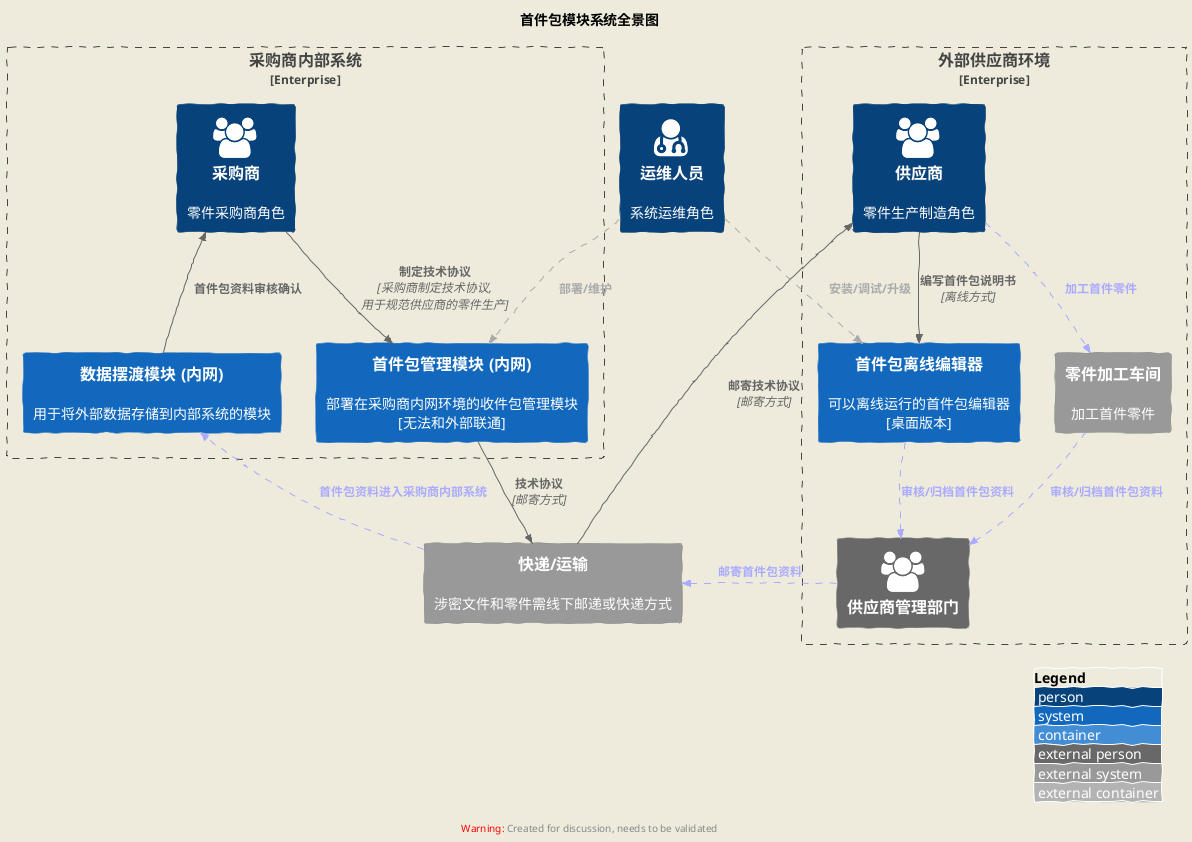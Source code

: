 @startuml [C4] System Landscape Diagram

title 首件包模块系统全景图

!include <c4/c4_container>
!include <tupadr3/font-awesome/users>
!include <tupadr3/font-awesome/user_md>

scale 1

LAYOUT_TOP_DOWN()
' LAYOUT_LEFT_RIGHT()
LAYOUT_WITH_LEGEND()
LAYOUT_AS_SKETCH()

AddRelTag("maintain", "#aaa", "#aaa", DashedLine())
AddRelTag("offline", "#aaf", "#aaf", DashedLine())

Enterprise_Boundary(inside, "采购商内部系统") {
    Person(purchaser, "采购商", "零件采购商角色", "users")
    System(FAI_service, "首件包管理模块 (内网)", "部署在采购商内网环境的收件包管理模块\n[无法和外部联通]")
    System(data_ferry, "数据摆渡模块 (内网)", "用于将外部数据存储到内部系统的模块")
}

Enterprise_Boundary(ouside, "外部供应商环境") {
    Person(supplier, "供应商", "零件生产制造角色", "users")
    System(FAI_desktop, "首件包离线编辑器", "可以离线运行的首件包编辑器\n[桌面版本]")
    Person_Ext(supplier_management, "供应商管理部门", "", "users")
    System_Ext(producing_department, "零件加工车间", "加工首件零件")
}

System_Ext(transport_system, "快递/运输", "涉密文件和零件需线下邮递或快递方式")

Person(ops, "运维人员", "系统运维角色", "user_md")

Rel_D(purchaser, FAI_service, "制定技术协议", "采购商制定技术协议, 用于规范供应商的零件生产")

Rel_D(FAI_service, transport_system, "技术协议", "邮寄方式")

Rel(transport_system, supplier, "邮寄技术协议", "邮寄方式")

Rel(supplier, FAI_desktop, "编写首件包说明书", "离线方式")

Rel(supplier, producing_department, "加工首件零件", $tags="offline")

Rel(FAI_desktop, supplier_management, "审核/归档首件包资料", $tags="offline")
Rel(producing_department, supplier_management, "审核/归档首件包资料", $tags="offline")

Rel(supplier_management, transport_system, "邮寄首件包资料", $tags="offline")

Rel(transport_system, data_ferry, "首件包资料进入采购商内部系统", $tags="offline")

Rel_U(data_ferry, purchaser, "首件包资料审核确认")

Rel_D(ops, FAI_desktop, "安装/调试/升级", $tags=maintain)
Rel_D(ops, FAI_service, "部署/维护", $tags=maintain)

@enduml